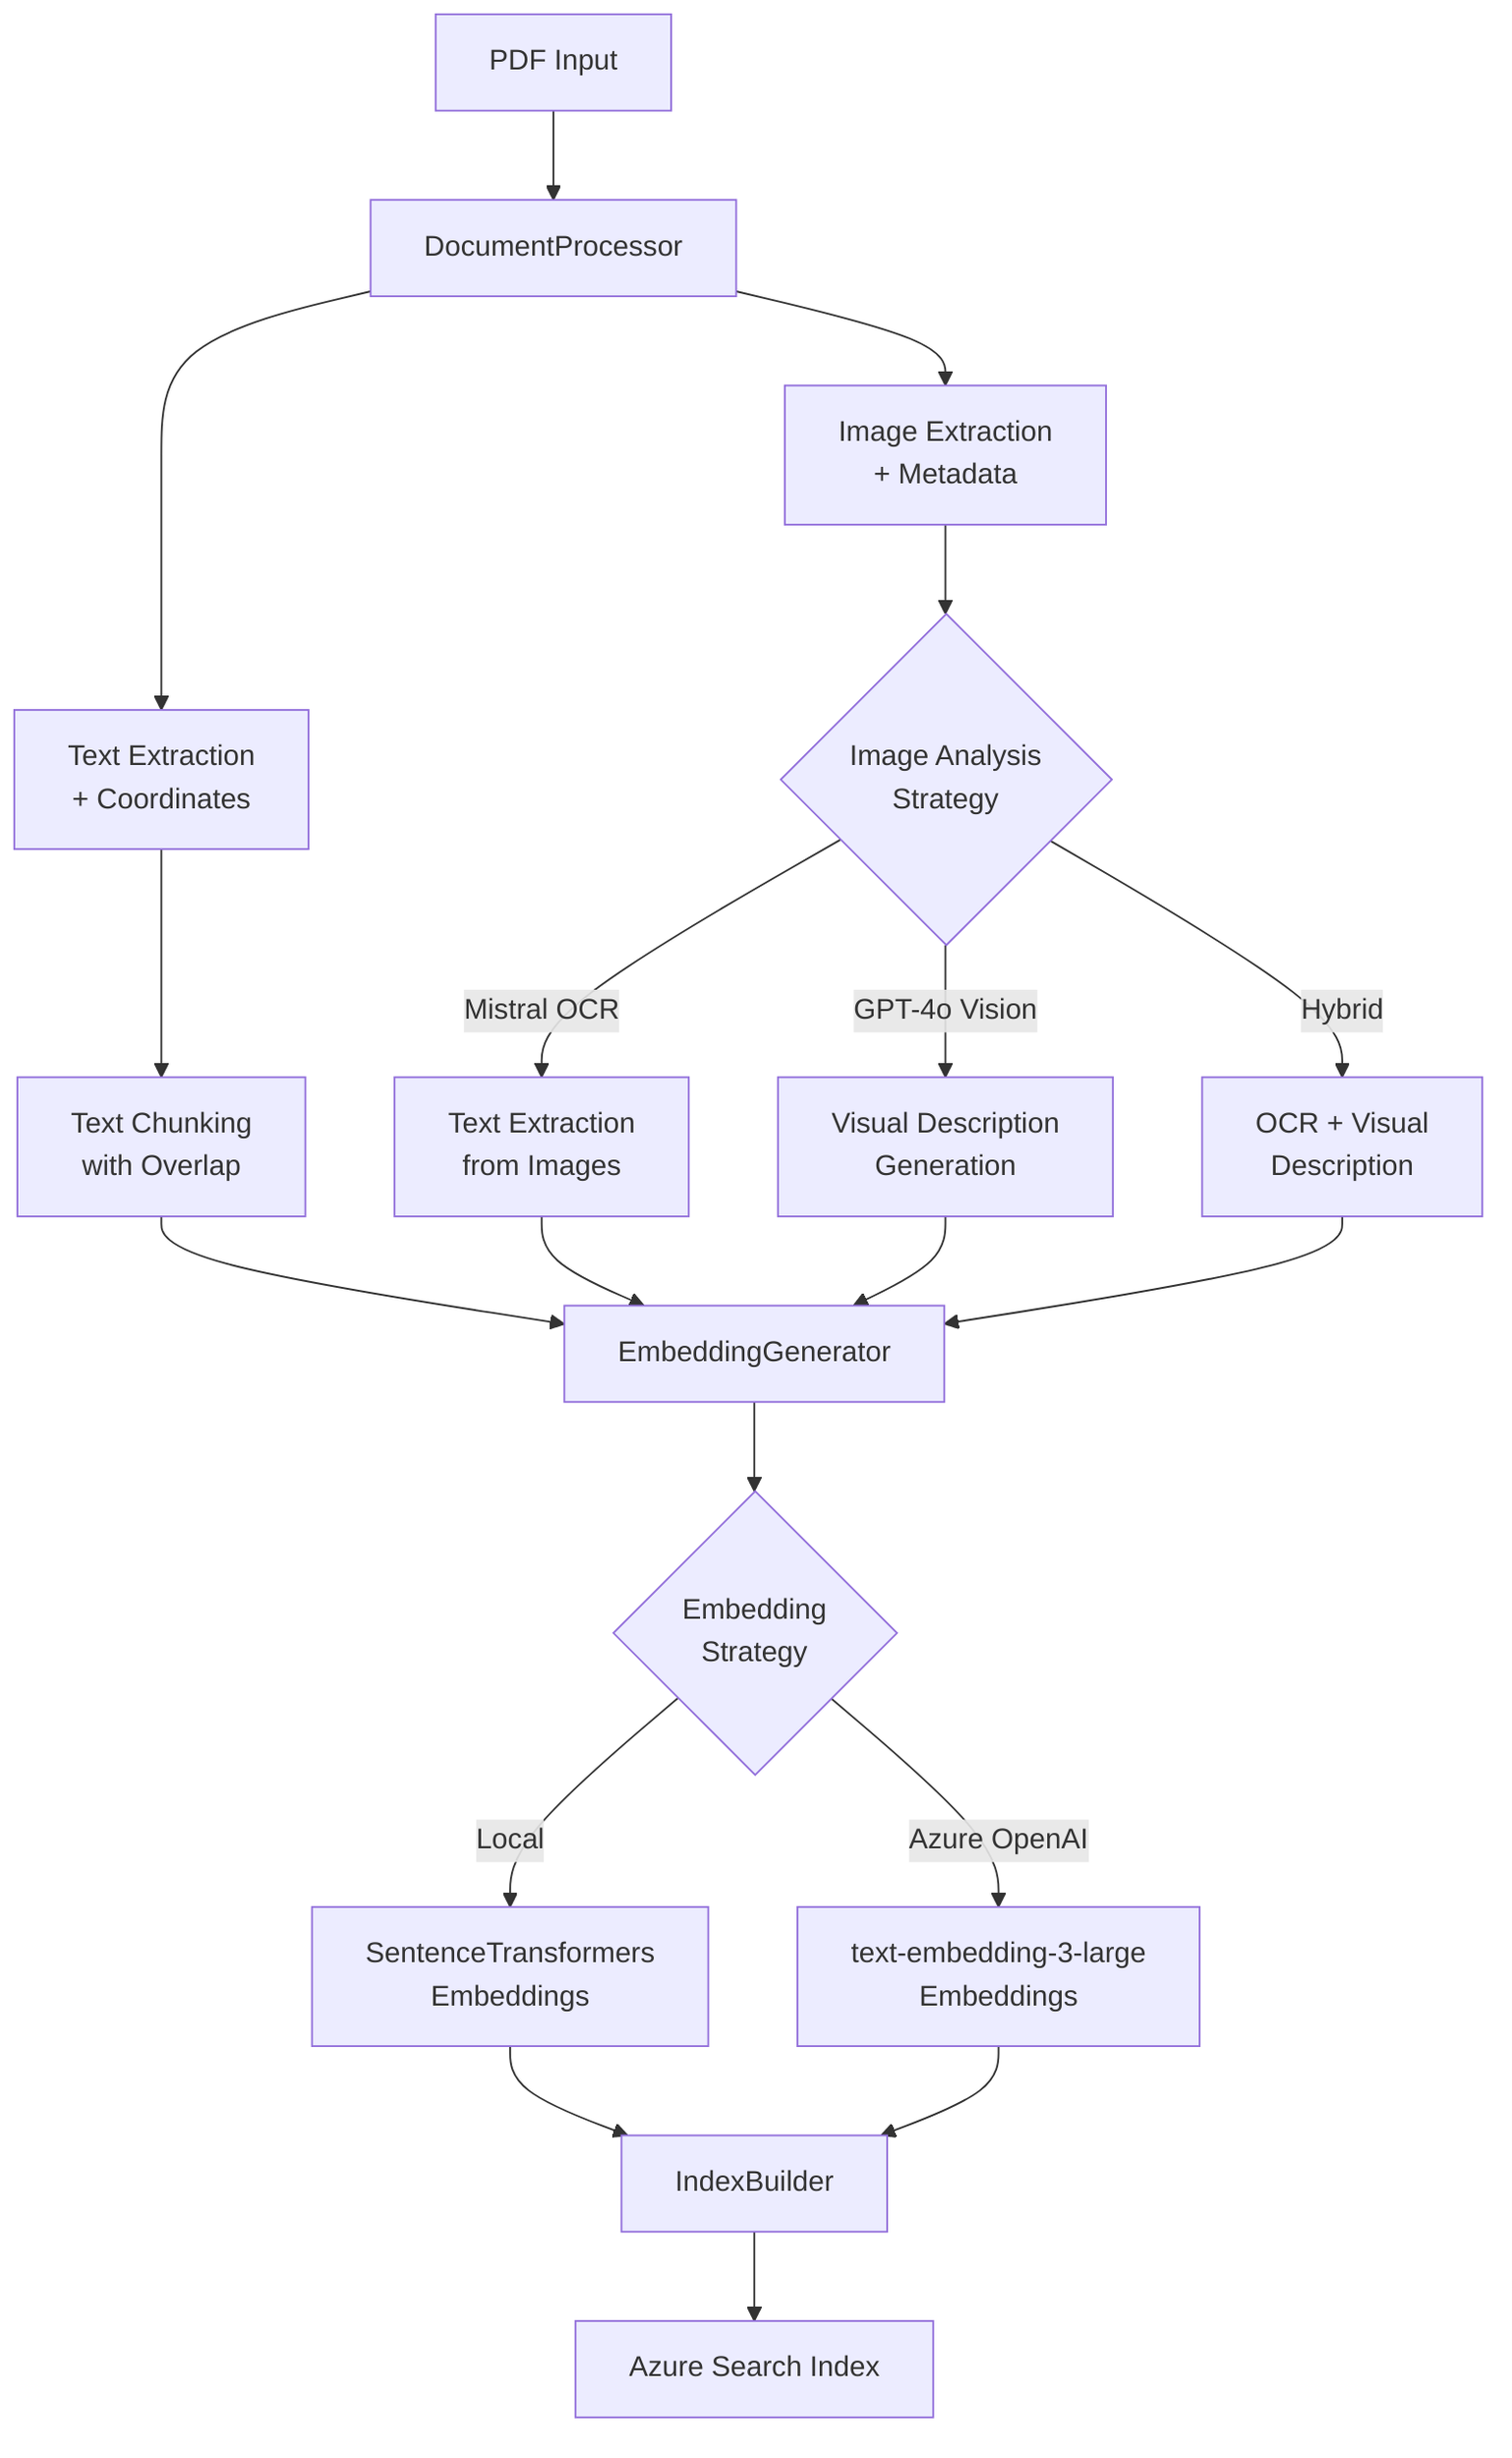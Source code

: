 ---
id: 9c8c715c-5e91-4497-b6bf-3983ba15262b
---
flowchart TD
    A[PDF Input] --> B[DocumentProcessor]
    B --> C[Text Extraction<br/>+ Coordinates]
    B --> D[Image Extraction<br/>+ Metadata]
    C --> E[Text Chunking<br/>with Overlap]
    D --> F{Image Analysis<br/>Strategy}
    F -->|Mistral OCR| G[Text Extraction<br/>from Images]
    F -->|GPT-4o Vision| H[Visual Description<br/>Generation]
    F -->|Hybrid| I[OCR + Visual<br/>Description]
    E --> J[EmbeddingGenerator]
    G --> J
    H --> J
    I --> J
    J --> K{Embedding<br/>Strategy}
    K -->|Local| L[SentenceTransformers<br/>Embeddings]
    K -->|Azure OpenAI| M[text-embedding-3-large<br/>Embeddings]
    L --> N[IndexBuilder]
    M --> N
    N --> O[Azure Search Index]